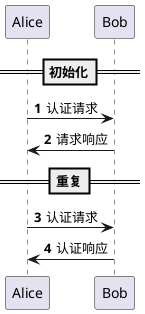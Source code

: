 @startuml
'https://plantuml.com/sequence-diagram

autonumber

==初始化==
Alice->Bob:认证请求
Bob->Alice:请求响应
==重复==
Alice->Bob:认证请求
Bob->Alice:认证响应
@enduml